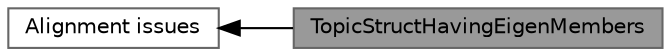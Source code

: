 digraph "TopicStructHavingEigenMembers"
{
 // LATEX_PDF_SIZE
  bgcolor="transparent";
  edge [fontname=Helvetica,fontsize=10,labelfontname=Helvetica,labelfontsize=10];
  node [fontname=Helvetica,fontsize=10,shape=box,height=0.2,width=0.4];
  rankdir=LR;
  Node2 [id="Node000002",label="Alignment issues",height=0.2,width=0.4,color="grey40", fillcolor="white", style="filled",URL="$group___dense_matrix_manipulation___alignement.html",tooltip=" "];
  Node1 [id="Node000001",label="TopicStructHavingEigenMembers",height=0.2,width=0.4,color="gray40", fillcolor="grey60", style="filled", fontcolor="black",tooltip=" "];
  Node2->Node1 [shape=plaintext, dir="back", style="solid"];
}
